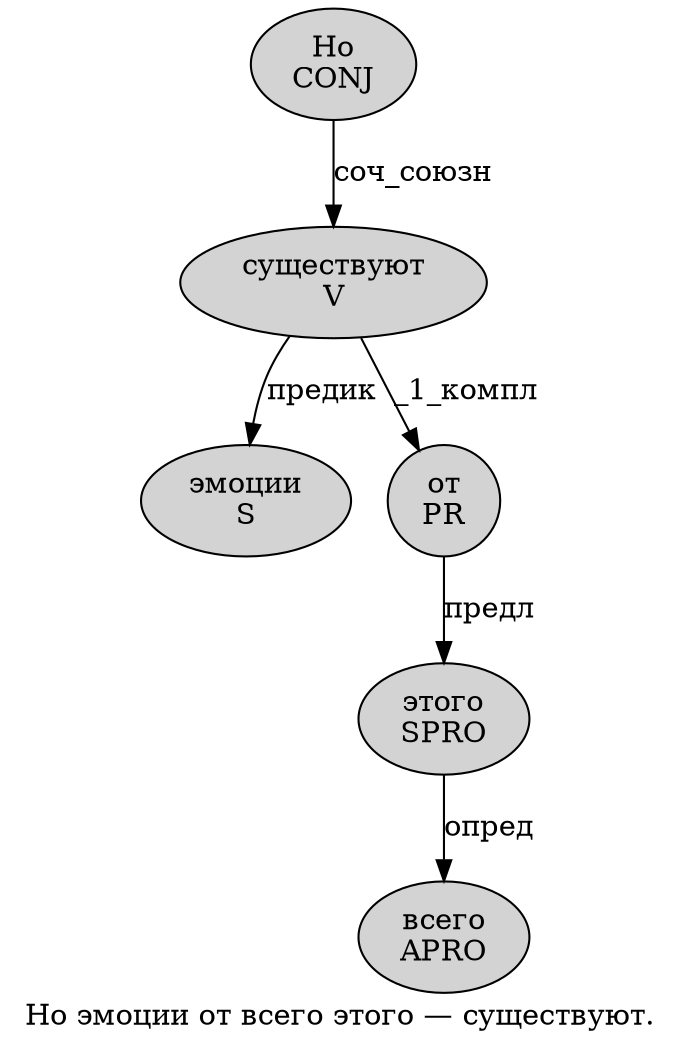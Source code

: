 digraph SENTENCE_3724 {
	graph [label="Но эмоции от всего этого — существуют."]
	node [style=filled]
		0 [label="Но
CONJ" color="" fillcolor=lightgray penwidth=1 shape=ellipse]
		1 [label="эмоции
S" color="" fillcolor=lightgray penwidth=1 shape=ellipse]
		2 [label="от
PR" color="" fillcolor=lightgray penwidth=1 shape=ellipse]
		3 [label="всего
APRO" color="" fillcolor=lightgray penwidth=1 shape=ellipse]
		4 [label="этого
SPRO" color="" fillcolor=lightgray penwidth=1 shape=ellipse]
		6 [label="существуют
V" color="" fillcolor=lightgray penwidth=1 shape=ellipse]
			6 -> 1 [label="предик"]
			6 -> 2 [label="_1_компл"]
			2 -> 4 [label="предл"]
			0 -> 6 [label="соч_союзн"]
			4 -> 3 [label="опред"]
}